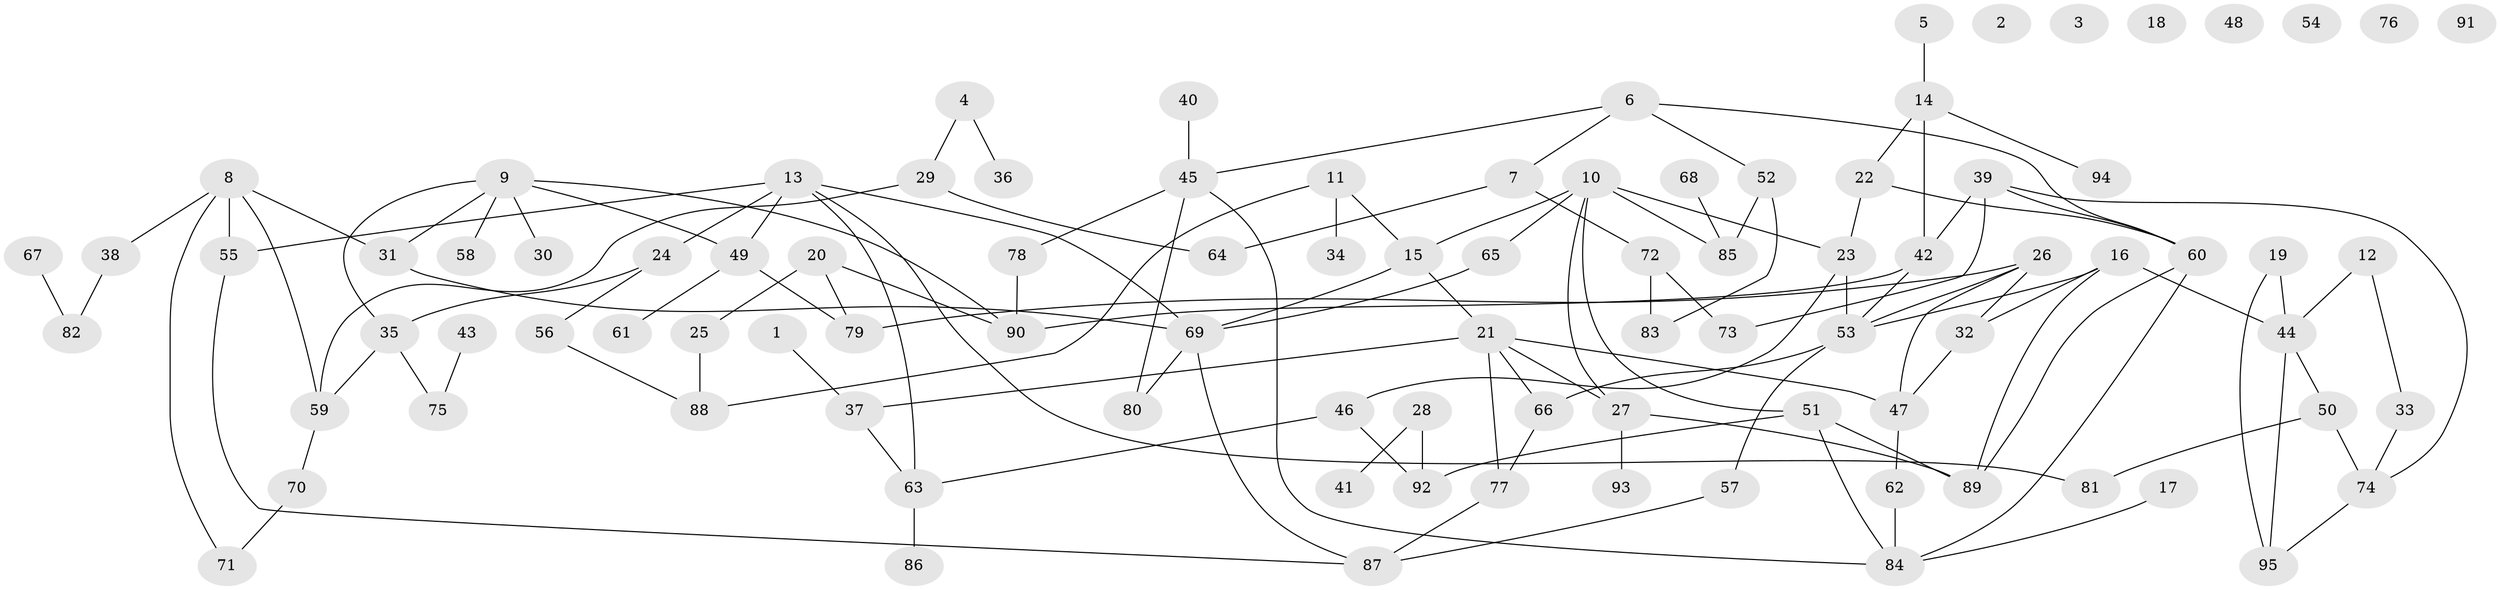 // Generated by graph-tools (version 1.1) at 2025/25/03/09/25 03:25:17]
// undirected, 95 vertices, 129 edges
graph export_dot {
graph [start="1"]
  node [color=gray90,style=filled];
  1;
  2;
  3;
  4;
  5;
  6;
  7;
  8;
  9;
  10;
  11;
  12;
  13;
  14;
  15;
  16;
  17;
  18;
  19;
  20;
  21;
  22;
  23;
  24;
  25;
  26;
  27;
  28;
  29;
  30;
  31;
  32;
  33;
  34;
  35;
  36;
  37;
  38;
  39;
  40;
  41;
  42;
  43;
  44;
  45;
  46;
  47;
  48;
  49;
  50;
  51;
  52;
  53;
  54;
  55;
  56;
  57;
  58;
  59;
  60;
  61;
  62;
  63;
  64;
  65;
  66;
  67;
  68;
  69;
  70;
  71;
  72;
  73;
  74;
  75;
  76;
  77;
  78;
  79;
  80;
  81;
  82;
  83;
  84;
  85;
  86;
  87;
  88;
  89;
  90;
  91;
  92;
  93;
  94;
  95;
  1 -- 37;
  4 -- 29;
  4 -- 36;
  5 -- 14;
  6 -- 7;
  6 -- 45;
  6 -- 52;
  6 -- 60;
  7 -- 64;
  7 -- 72;
  8 -- 31;
  8 -- 38;
  8 -- 55;
  8 -- 59;
  8 -- 71;
  9 -- 30;
  9 -- 31;
  9 -- 35;
  9 -- 49;
  9 -- 58;
  9 -- 90;
  10 -- 15;
  10 -- 23;
  10 -- 27;
  10 -- 51;
  10 -- 65;
  10 -- 85;
  11 -- 15;
  11 -- 34;
  11 -- 88;
  12 -- 33;
  12 -- 44;
  13 -- 24;
  13 -- 49;
  13 -- 55;
  13 -- 63;
  13 -- 69;
  13 -- 81;
  14 -- 22;
  14 -- 42;
  14 -- 94;
  15 -- 21;
  15 -- 69;
  16 -- 32;
  16 -- 44;
  16 -- 53;
  16 -- 89;
  17 -- 84;
  19 -- 44;
  19 -- 95;
  20 -- 25;
  20 -- 79;
  20 -- 90;
  21 -- 27;
  21 -- 37;
  21 -- 47;
  21 -- 66;
  21 -- 77;
  22 -- 23;
  22 -- 60;
  23 -- 46;
  23 -- 53;
  24 -- 35;
  24 -- 56;
  25 -- 88;
  26 -- 32;
  26 -- 47;
  26 -- 53;
  26 -- 79;
  27 -- 89;
  27 -- 93;
  28 -- 41;
  28 -- 92;
  29 -- 59;
  29 -- 64;
  31 -- 69;
  32 -- 47;
  33 -- 74;
  35 -- 59;
  35 -- 75;
  37 -- 63;
  38 -- 82;
  39 -- 42;
  39 -- 60;
  39 -- 73;
  39 -- 74;
  40 -- 45;
  42 -- 53;
  42 -- 90;
  43 -- 75;
  44 -- 50;
  44 -- 95;
  45 -- 78;
  45 -- 80;
  45 -- 84;
  46 -- 63;
  46 -- 92;
  47 -- 62;
  49 -- 61;
  49 -- 79;
  50 -- 74;
  50 -- 81;
  51 -- 84;
  51 -- 89;
  51 -- 92;
  52 -- 83;
  52 -- 85;
  53 -- 57;
  53 -- 66;
  55 -- 87;
  56 -- 88;
  57 -- 87;
  59 -- 70;
  60 -- 84;
  60 -- 89;
  62 -- 84;
  63 -- 86;
  65 -- 69;
  66 -- 77;
  67 -- 82;
  68 -- 85;
  69 -- 80;
  69 -- 87;
  70 -- 71;
  72 -- 73;
  72 -- 83;
  74 -- 95;
  77 -- 87;
  78 -- 90;
}
